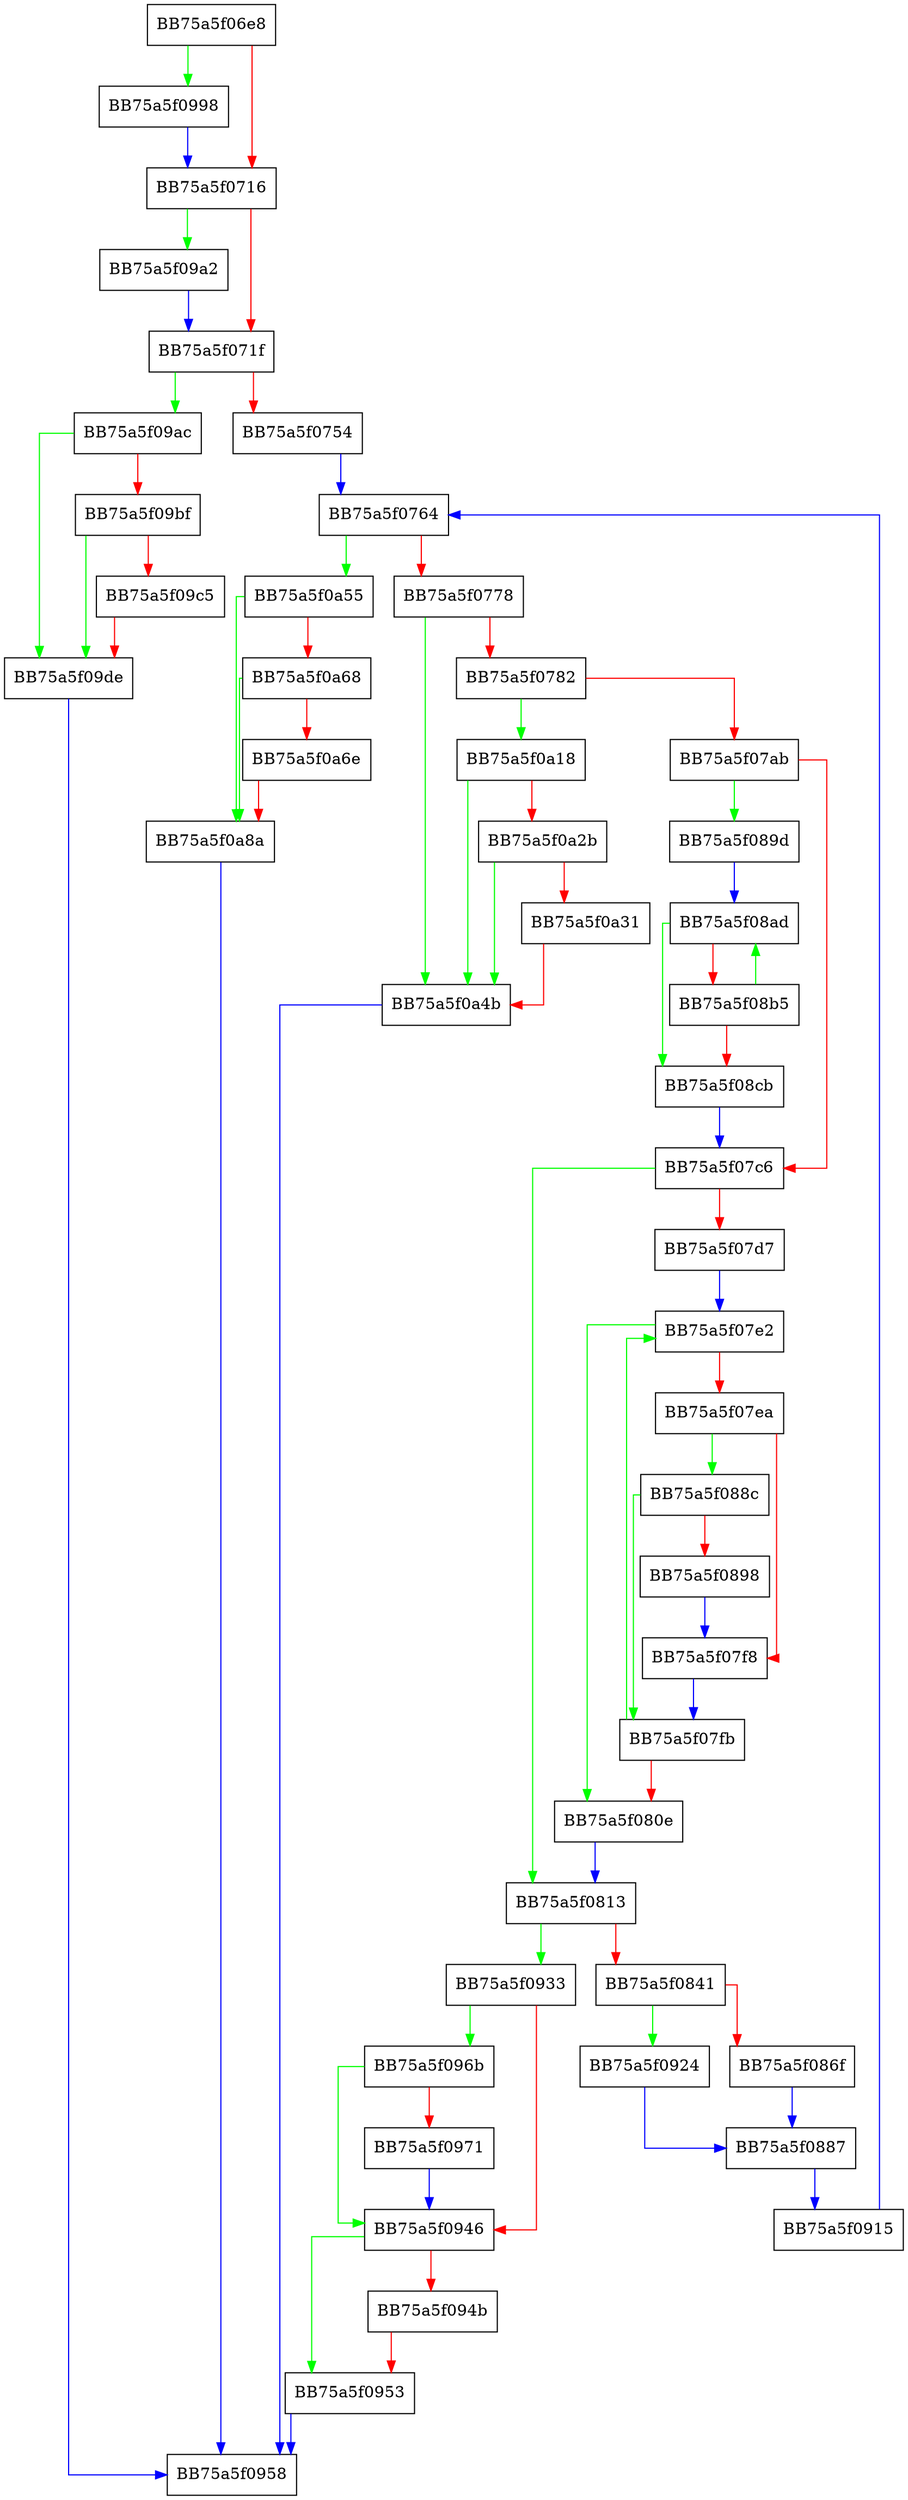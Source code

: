 digraph GetNonResidentAttributeRunsHelper {
  node [shape="box"];
  graph [splines=ortho];
  BB75a5f06e8 -> BB75a5f0998 [color="green"];
  BB75a5f06e8 -> BB75a5f0716 [color="red"];
  BB75a5f0716 -> BB75a5f09a2 [color="green"];
  BB75a5f0716 -> BB75a5f071f [color="red"];
  BB75a5f071f -> BB75a5f09ac [color="green"];
  BB75a5f071f -> BB75a5f0754 [color="red"];
  BB75a5f0754 -> BB75a5f0764 [color="blue"];
  BB75a5f0764 -> BB75a5f0a55 [color="green"];
  BB75a5f0764 -> BB75a5f0778 [color="red"];
  BB75a5f0778 -> BB75a5f0a4b [color="green"];
  BB75a5f0778 -> BB75a5f0782 [color="red"];
  BB75a5f0782 -> BB75a5f0a18 [color="green"];
  BB75a5f0782 -> BB75a5f07ab [color="red"];
  BB75a5f07ab -> BB75a5f089d [color="green"];
  BB75a5f07ab -> BB75a5f07c6 [color="red"];
  BB75a5f07c6 -> BB75a5f0813 [color="green"];
  BB75a5f07c6 -> BB75a5f07d7 [color="red"];
  BB75a5f07d7 -> BB75a5f07e2 [color="blue"];
  BB75a5f07e2 -> BB75a5f080e [color="green"];
  BB75a5f07e2 -> BB75a5f07ea [color="red"];
  BB75a5f07ea -> BB75a5f088c [color="green"];
  BB75a5f07ea -> BB75a5f07f8 [color="red"];
  BB75a5f07f8 -> BB75a5f07fb [color="blue"];
  BB75a5f07fb -> BB75a5f07e2 [color="green"];
  BB75a5f07fb -> BB75a5f080e [color="red"];
  BB75a5f080e -> BB75a5f0813 [color="blue"];
  BB75a5f0813 -> BB75a5f0933 [color="green"];
  BB75a5f0813 -> BB75a5f0841 [color="red"];
  BB75a5f0841 -> BB75a5f0924 [color="green"];
  BB75a5f0841 -> BB75a5f086f [color="red"];
  BB75a5f086f -> BB75a5f0887 [color="blue"];
  BB75a5f0887 -> BB75a5f0915 [color="blue"];
  BB75a5f088c -> BB75a5f07fb [color="green"];
  BB75a5f088c -> BB75a5f0898 [color="red"];
  BB75a5f0898 -> BB75a5f07f8 [color="blue"];
  BB75a5f089d -> BB75a5f08ad [color="blue"];
  BB75a5f08ad -> BB75a5f08cb [color="green"];
  BB75a5f08ad -> BB75a5f08b5 [color="red"];
  BB75a5f08b5 -> BB75a5f08ad [color="green"];
  BB75a5f08b5 -> BB75a5f08cb [color="red"];
  BB75a5f08cb -> BB75a5f07c6 [color="blue"];
  BB75a5f0915 -> BB75a5f0764 [color="blue"];
  BB75a5f0924 -> BB75a5f0887 [color="blue"];
  BB75a5f0933 -> BB75a5f096b [color="green"];
  BB75a5f0933 -> BB75a5f0946 [color="red"];
  BB75a5f0946 -> BB75a5f0953 [color="green"];
  BB75a5f0946 -> BB75a5f094b [color="red"];
  BB75a5f094b -> BB75a5f0953 [color="red"];
  BB75a5f0953 -> BB75a5f0958 [color="blue"];
  BB75a5f096b -> BB75a5f0946 [color="green"];
  BB75a5f096b -> BB75a5f0971 [color="red"];
  BB75a5f0971 -> BB75a5f0946 [color="blue"];
  BB75a5f0998 -> BB75a5f0716 [color="blue"];
  BB75a5f09a2 -> BB75a5f071f [color="blue"];
  BB75a5f09ac -> BB75a5f09de [color="green"];
  BB75a5f09ac -> BB75a5f09bf [color="red"];
  BB75a5f09bf -> BB75a5f09de [color="green"];
  BB75a5f09bf -> BB75a5f09c5 [color="red"];
  BB75a5f09c5 -> BB75a5f09de [color="red"];
  BB75a5f09de -> BB75a5f0958 [color="blue"];
  BB75a5f0a18 -> BB75a5f0a4b [color="green"];
  BB75a5f0a18 -> BB75a5f0a2b [color="red"];
  BB75a5f0a2b -> BB75a5f0a4b [color="green"];
  BB75a5f0a2b -> BB75a5f0a31 [color="red"];
  BB75a5f0a31 -> BB75a5f0a4b [color="red"];
  BB75a5f0a4b -> BB75a5f0958 [color="blue"];
  BB75a5f0a55 -> BB75a5f0a8a [color="green"];
  BB75a5f0a55 -> BB75a5f0a68 [color="red"];
  BB75a5f0a68 -> BB75a5f0a8a [color="green"];
  BB75a5f0a68 -> BB75a5f0a6e [color="red"];
  BB75a5f0a6e -> BB75a5f0a8a [color="red"];
  BB75a5f0a8a -> BB75a5f0958 [color="blue"];
}